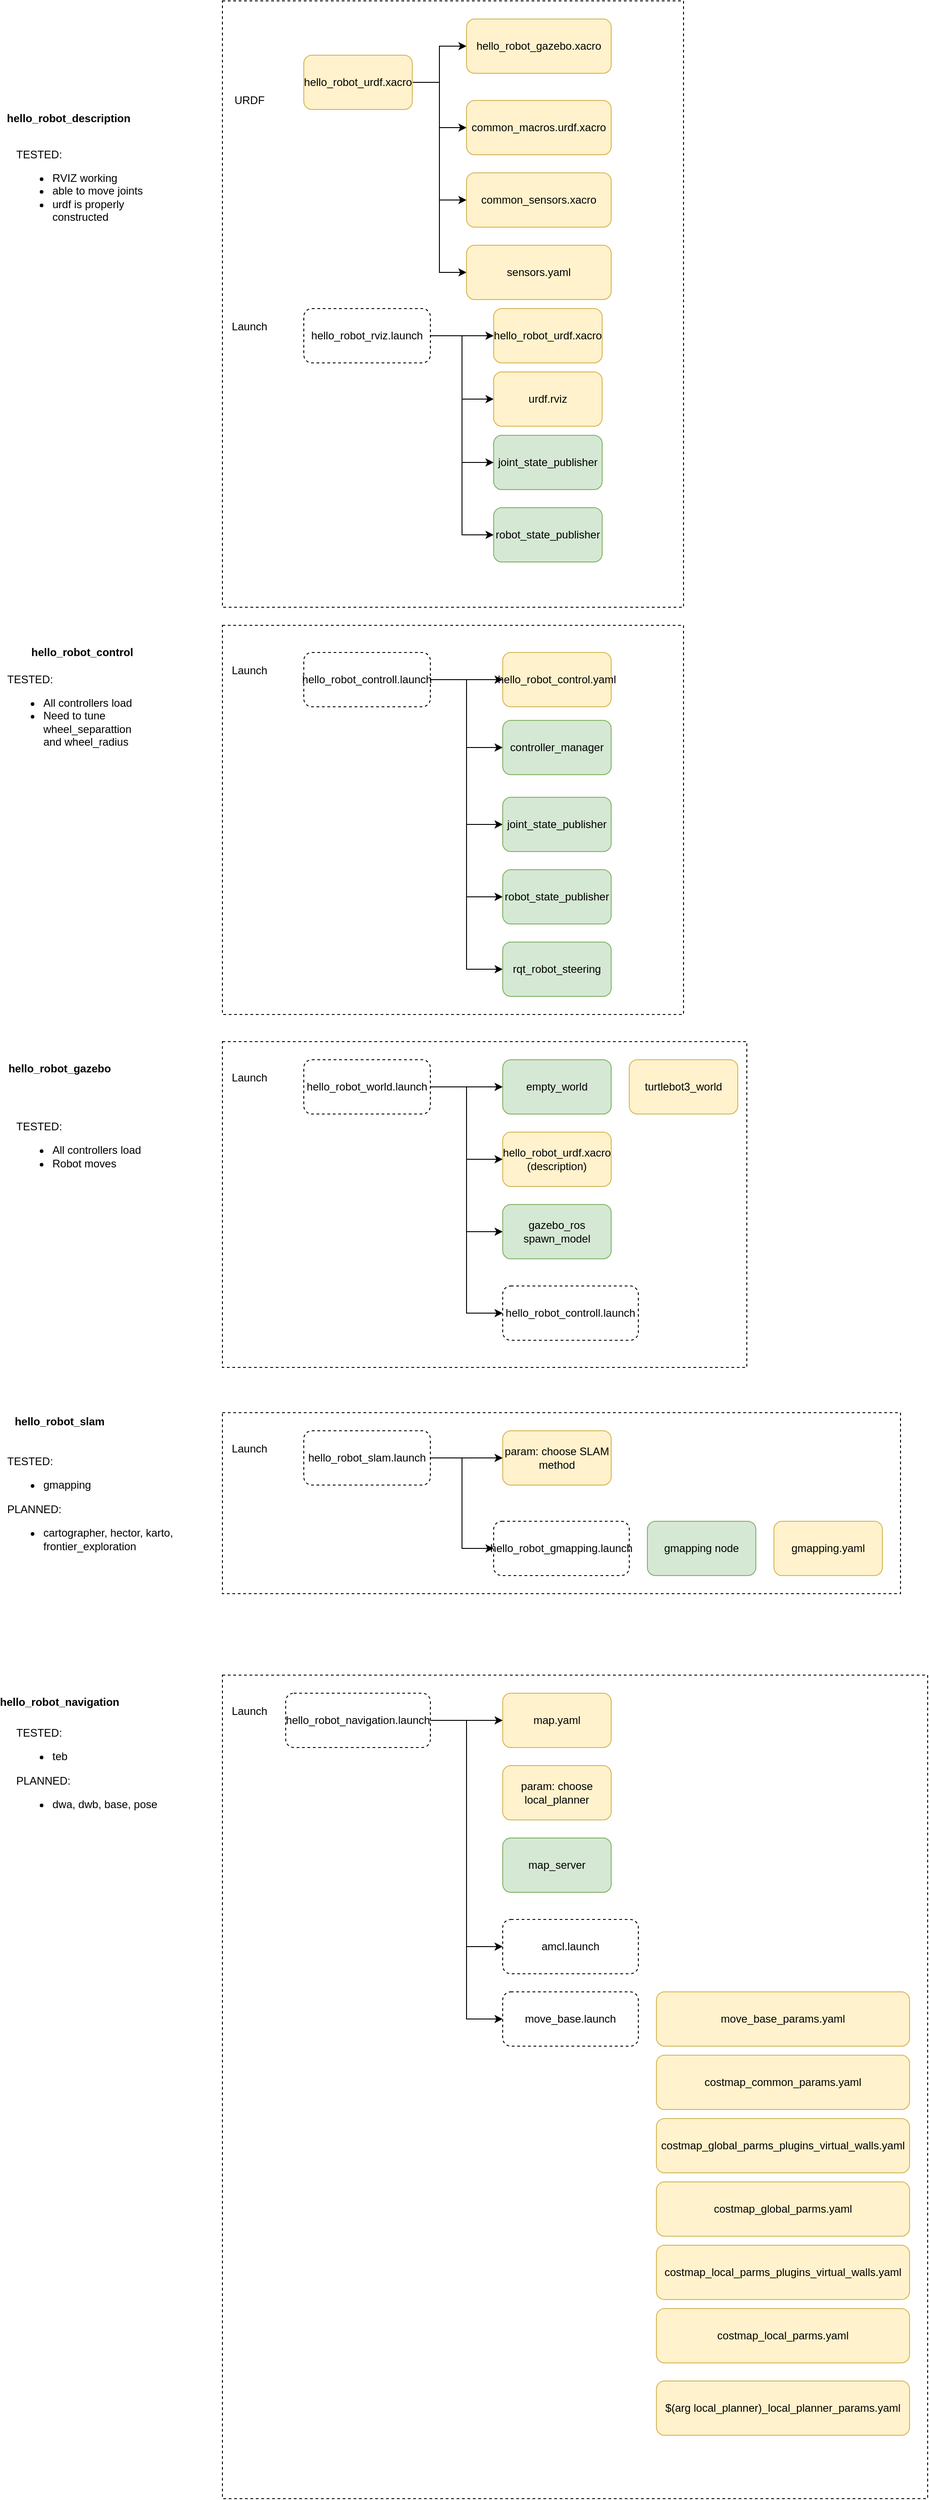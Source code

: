 <mxfile version="14.4.3" type="github">
  <diagram id="GddCDM5jnQ_dlsErp8QU" name="Page-1">
    <mxGraphModel dx="1955" dy="1845" grid="1" gridSize="10" guides="1" tooltips="1" connect="1" arrows="1" fold="1" page="1" pageScale="1" pageWidth="850" pageHeight="1100" math="0" shadow="0">
      <root>
        <mxCell id="0" />
        <mxCell id="1" parent="0" />
        <mxCell id="RTTls062UUNZIikZmeOY-21" value="" style="rounded=0;whiteSpace=wrap;html=1;fillColor=none;dashed=1;" parent="1" vertex="1">
          <mxGeometry x="260" y="20" width="510" height="670" as="geometry" />
        </mxCell>
        <mxCell id="RTTls062UUNZIikZmeOY-4" style="edgeStyle=orthogonalEdgeStyle;rounded=0;orthogonalLoop=1;jettySize=auto;html=1;exitX=1;exitY=0.5;exitDx=0;exitDy=0;entryX=0;entryY=0.5;entryDx=0;entryDy=0;" parent="1" source="RTTls062UUNZIikZmeOY-1" target="RTTls062UUNZIikZmeOY-3" edge="1">
          <mxGeometry relative="1" as="geometry" />
        </mxCell>
        <mxCell id="RTTls062UUNZIikZmeOY-6" style="edgeStyle=orthogonalEdgeStyle;rounded=0;orthogonalLoop=1;jettySize=auto;html=1;exitX=1;exitY=0.5;exitDx=0;exitDy=0;entryX=0;entryY=0.5;entryDx=0;entryDy=0;" parent="1" source="RTTls062UUNZIikZmeOY-1" target="RTTls062UUNZIikZmeOY-5" edge="1">
          <mxGeometry relative="1" as="geometry" />
        </mxCell>
        <mxCell id="RTTls062UUNZIikZmeOY-16" style="edgeStyle=orthogonalEdgeStyle;rounded=0;orthogonalLoop=1;jettySize=auto;html=1;exitX=1;exitY=0.5;exitDx=0;exitDy=0;entryX=0;entryY=0.5;entryDx=0;entryDy=0;" parent="1" source="RTTls062UUNZIikZmeOY-1" target="RTTls062UUNZIikZmeOY-7" edge="1">
          <mxGeometry relative="1" as="geometry" />
        </mxCell>
        <mxCell id="RTTls062UUNZIikZmeOY-17" style="edgeStyle=orthogonalEdgeStyle;rounded=0;orthogonalLoop=1;jettySize=auto;html=1;exitX=1;exitY=0.5;exitDx=0;exitDy=0;entryX=0;entryY=0.5;entryDx=0;entryDy=0;" parent="1" source="RTTls062UUNZIikZmeOY-1" target="RTTls062UUNZIikZmeOY-15" edge="1">
          <mxGeometry relative="1" as="geometry" />
        </mxCell>
        <mxCell id="RTTls062UUNZIikZmeOY-1" value="hello_robot_urdf.xacro" style="rounded=1;whiteSpace=wrap;html=1;fillColor=#fff2cc;strokeColor=#d6b656;" parent="1" vertex="1">
          <mxGeometry x="350" y="80" width="120" height="60" as="geometry" />
        </mxCell>
        <mxCell id="RTTls062UUNZIikZmeOY-3" value="&lt;div&gt;hello_robot_gazebo.xacro&lt;/div&gt;" style="rounded=1;whiteSpace=wrap;html=1;fillColor=#fff2cc;strokeColor=#d6b656;" parent="1" vertex="1">
          <mxGeometry x="530" y="40" width="160" height="60" as="geometry" />
        </mxCell>
        <mxCell id="RTTls062UUNZIikZmeOY-5" value="common_macros.urdf.xacro" style="rounded=1;whiteSpace=wrap;html=1;fillColor=#fff2cc;strokeColor=#d6b656;" parent="1" vertex="1">
          <mxGeometry x="530" y="130" width="160" height="60" as="geometry" />
        </mxCell>
        <mxCell id="RTTls062UUNZIikZmeOY-7" value="common_sensors.xacro" style="rounded=1;whiteSpace=wrap;html=1;fillColor=#fff2cc;strokeColor=#d6b656;" parent="1" vertex="1">
          <mxGeometry x="530" y="210" width="160" height="60" as="geometry" />
        </mxCell>
        <mxCell id="RTTls062UUNZIikZmeOY-9" value="hello_robot_description" style="text;html=1;strokeColor=none;fillColor=none;align=center;verticalAlign=middle;whiteSpace=wrap;rounded=0;dashed=1;fontStyle=1" parent="1" vertex="1">
          <mxGeometry x="70" y="140" width="40" height="20" as="geometry" />
        </mxCell>
        <mxCell id="RTTls062UUNZIikZmeOY-10" value="Launch" style="text;html=1;strokeColor=none;fillColor=none;align=center;verticalAlign=middle;whiteSpace=wrap;rounded=0;dashed=1;" parent="1" vertex="1">
          <mxGeometry x="270" y="370" width="40" height="20" as="geometry" />
        </mxCell>
        <mxCell id="RTTls062UUNZIikZmeOY-11" value="URDF" style="text;html=1;strokeColor=none;fillColor=none;align=center;verticalAlign=middle;whiteSpace=wrap;rounded=0;dashed=1;" parent="1" vertex="1">
          <mxGeometry x="270" y="120" width="40" height="20" as="geometry" />
        </mxCell>
        <mxCell id="RTTls062UUNZIikZmeOY-44" style="edgeStyle=orthogonalEdgeStyle;rounded=0;orthogonalLoop=1;jettySize=auto;html=1;exitX=1;exitY=0.5;exitDx=0;exitDy=0;entryX=0;entryY=0.5;entryDx=0;entryDy=0;" parent="1" source="RTTls062UUNZIikZmeOY-13" target="RTTls062UUNZIikZmeOY-37" edge="1">
          <mxGeometry relative="1" as="geometry" />
        </mxCell>
        <mxCell id="RTTls062UUNZIikZmeOY-45" style="edgeStyle=orthogonalEdgeStyle;rounded=0;orthogonalLoop=1;jettySize=auto;html=1;exitX=1;exitY=0.5;exitDx=0;exitDy=0;entryX=0;entryY=0.5;entryDx=0;entryDy=0;" parent="1" source="RTTls062UUNZIikZmeOY-13" target="RTTls062UUNZIikZmeOY-38" edge="1">
          <mxGeometry relative="1" as="geometry" />
        </mxCell>
        <mxCell id="RTTls062UUNZIikZmeOY-46" style="edgeStyle=orthogonalEdgeStyle;rounded=0;orthogonalLoop=1;jettySize=auto;html=1;exitX=1;exitY=0.5;exitDx=0;exitDy=0;entryX=0;entryY=0.5;entryDx=0;entryDy=0;" parent="1" source="RTTls062UUNZIikZmeOY-13" target="RTTls062UUNZIikZmeOY-39" edge="1">
          <mxGeometry relative="1" as="geometry" />
        </mxCell>
        <mxCell id="RTTls062UUNZIikZmeOY-47" style="edgeStyle=orthogonalEdgeStyle;rounded=0;orthogonalLoop=1;jettySize=auto;html=1;exitX=1;exitY=0.5;exitDx=0;exitDy=0;entryX=0;entryY=0.5;entryDx=0;entryDy=0;" parent="1" source="RTTls062UUNZIikZmeOY-13" target="RTTls062UUNZIikZmeOY-40" edge="1">
          <mxGeometry relative="1" as="geometry" />
        </mxCell>
        <mxCell id="RTTls062UUNZIikZmeOY-13" value="hello_robot_rviz.launch" style="rounded=1;whiteSpace=wrap;html=1;dashed=1;fillColor=none;" parent="1" vertex="1">
          <mxGeometry x="350" y="360" width="140" height="60" as="geometry" />
        </mxCell>
        <mxCell id="RTTls062UUNZIikZmeOY-14" value="&lt;div&gt;TESTED:&amp;nbsp;&lt;/div&gt;&lt;ul&gt;&lt;li&gt;RVIZ working&lt;/li&gt;&lt;li&gt;able to move joints&lt;/li&gt;&lt;li&gt;urdf is properly constructed&lt;br&gt;&lt;/li&gt;&lt;/ul&gt;" style="text;html=1;strokeColor=none;fillColor=none;align=left;verticalAlign=middle;whiteSpace=wrap;rounded=0;dashed=1;" parent="1" vertex="1">
          <mxGeometry x="30" y="210" width="150" height="40" as="geometry" />
        </mxCell>
        <mxCell id="RTTls062UUNZIikZmeOY-15" value="sensors.yaml" style="rounded=1;whiteSpace=wrap;html=1;fillColor=#fff2cc;strokeColor=#d6b656;" parent="1" vertex="1">
          <mxGeometry x="530" y="290" width="160" height="60" as="geometry" />
        </mxCell>
        <mxCell id="RTTls062UUNZIikZmeOY-18" value="hello_robot_control" style="text;html=1;strokeColor=none;fillColor=none;align=center;verticalAlign=middle;whiteSpace=wrap;rounded=0;dashed=1;fontStyle=1" parent="1" vertex="1">
          <mxGeometry x="85" y="730" width="40" height="20" as="geometry" />
        </mxCell>
        <mxCell id="RTTls062UUNZIikZmeOY-22" value="" style="rounded=0;whiteSpace=wrap;html=1;fillColor=none;dashed=1;" parent="1" vertex="1">
          <mxGeometry x="260" y="710" width="510" height="430" as="geometry" />
        </mxCell>
        <mxCell id="RTTls062UUNZIikZmeOY-27" value="hello_robot_control.yaml" style="rounded=1;whiteSpace=wrap;html=1;fillColor=#fff2cc;strokeColor=#d6b656;" parent="1" vertex="1">
          <mxGeometry x="570" y="740" width="120" height="60" as="geometry" />
        </mxCell>
        <mxCell id="RTTls062UUNZIikZmeOY-28" value="Launch" style="text;html=1;strokeColor=none;fillColor=none;align=center;verticalAlign=middle;whiteSpace=wrap;rounded=0;dashed=1;" parent="1" vertex="1">
          <mxGeometry x="270" y="750" width="40" height="20" as="geometry" />
        </mxCell>
        <mxCell id="RTTls062UUNZIikZmeOY-33" style="edgeStyle=orthogonalEdgeStyle;rounded=0;orthogonalLoop=1;jettySize=auto;html=1;exitX=1;exitY=0.5;exitDx=0;exitDy=0;entryX=0;entryY=0.5;entryDx=0;entryDy=0;" parent="1" source="RTTls062UUNZIikZmeOY-29" target="RTTls062UUNZIikZmeOY-27" edge="1">
          <mxGeometry relative="1" as="geometry" />
        </mxCell>
        <mxCell id="RTTls062UUNZIikZmeOY-34" style="edgeStyle=orthogonalEdgeStyle;rounded=0;orthogonalLoop=1;jettySize=auto;html=1;exitX=1;exitY=0.5;exitDx=0;exitDy=0;entryX=0;entryY=0.5;entryDx=0;entryDy=0;" parent="1" source="RTTls062UUNZIikZmeOY-29" target="RTTls062UUNZIikZmeOY-30" edge="1">
          <mxGeometry relative="1" as="geometry" />
        </mxCell>
        <mxCell id="RTTls062UUNZIikZmeOY-35" style="edgeStyle=orthogonalEdgeStyle;rounded=0;orthogonalLoop=1;jettySize=auto;html=1;exitX=1;exitY=0.5;exitDx=0;exitDy=0;entryX=0;entryY=0.5;entryDx=0;entryDy=0;" parent="1" source="RTTls062UUNZIikZmeOY-29" target="RTTls062UUNZIikZmeOY-31" edge="1">
          <mxGeometry relative="1" as="geometry" />
        </mxCell>
        <mxCell id="RTTls062UUNZIikZmeOY-36" style="edgeStyle=orthogonalEdgeStyle;rounded=0;orthogonalLoop=1;jettySize=auto;html=1;exitX=1;exitY=0.5;exitDx=0;exitDy=0;entryX=0;entryY=0.5;entryDx=0;entryDy=0;" parent="1" source="RTTls062UUNZIikZmeOY-29" target="RTTls062UUNZIikZmeOY-32" edge="1">
          <mxGeometry relative="1" as="geometry" />
        </mxCell>
        <mxCell id="RTTls062UUNZIikZmeOY-43" style="edgeStyle=orthogonalEdgeStyle;rounded=0;orthogonalLoop=1;jettySize=auto;html=1;exitX=1;exitY=0.5;exitDx=0;exitDy=0;entryX=0;entryY=0.5;entryDx=0;entryDy=0;" parent="1" source="RTTls062UUNZIikZmeOY-29" target="RTTls062UUNZIikZmeOY-42" edge="1">
          <mxGeometry relative="1" as="geometry" />
        </mxCell>
        <mxCell id="RTTls062UUNZIikZmeOY-29" value="hello_robot_controll.launch" style="rounded=1;whiteSpace=wrap;html=1;dashed=1;fillColor=none;" parent="1" vertex="1">
          <mxGeometry x="350" y="740" width="140" height="60" as="geometry" />
        </mxCell>
        <mxCell id="RTTls062UUNZIikZmeOY-30" value="controller_manager" style="rounded=1;whiteSpace=wrap;html=1;fillColor=#d5e8d4;strokeColor=#82b366;" parent="1" vertex="1">
          <mxGeometry x="570" y="815" width="120" height="60" as="geometry" />
        </mxCell>
        <mxCell id="RTTls062UUNZIikZmeOY-31" value="joint_state_publisher" style="rounded=1;whiteSpace=wrap;html=1;fillColor=#d5e8d4;strokeColor=#82b366;" parent="1" vertex="1">
          <mxGeometry x="570" y="900" width="120" height="60" as="geometry" />
        </mxCell>
        <mxCell id="RTTls062UUNZIikZmeOY-32" value="rqt_robot_steering" style="rounded=1;whiteSpace=wrap;html=1;fillColor=#d5e8d4;strokeColor=#82b366;" parent="1" vertex="1">
          <mxGeometry x="570" y="1060" width="120" height="60" as="geometry" />
        </mxCell>
        <mxCell id="RTTls062UUNZIikZmeOY-37" value="hello_robot_urdf.xacro" style="rounded=1;whiteSpace=wrap;html=1;fillColor=#fff2cc;strokeColor=#d6b656;" parent="1" vertex="1">
          <mxGeometry x="560" y="360" width="120" height="60" as="geometry" />
        </mxCell>
        <mxCell id="RTTls062UUNZIikZmeOY-38" value="urdf.rviz" style="rounded=1;whiteSpace=wrap;html=1;fillColor=#fff2cc;strokeColor=#d6b656;" parent="1" vertex="1">
          <mxGeometry x="560" y="430" width="120" height="60" as="geometry" />
        </mxCell>
        <mxCell id="RTTls062UUNZIikZmeOY-39" value="joint_state_publisher" style="rounded=1;whiteSpace=wrap;html=1;fillColor=#d5e8d4;strokeColor=#82b366;" parent="1" vertex="1">
          <mxGeometry x="560" y="500" width="120" height="60" as="geometry" />
        </mxCell>
        <mxCell id="RTTls062UUNZIikZmeOY-40" value="robot_state_publisher" style="rounded=1;whiteSpace=wrap;html=1;fillColor=#d5e8d4;strokeColor=#82b366;" parent="1" vertex="1">
          <mxGeometry x="560" y="580" width="120" height="60" as="geometry" />
        </mxCell>
        <mxCell id="RTTls062UUNZIikZmeOY-42" value="robot_state_publisher" style="rounded=1;whiteSpace=wrap;html=1;fillColor=#d5e8d4;strokeColor=#82b366;" parent="1" vertex="1">
          <mxGeometry x="570" y="980" width="120" height="60" as="geometry" />
        </mxCell>
        <mxCell id="RTTls062UUNZIikZmeOY-48" value="&lt;div&gt;TESTED:&amp;nbsp;&lt;/div&gt;&lt;ul&gt;&lt;li&gt;All controllers load&lt;/li&gt;&lt;li&gt;Need to tune wheel_separattion and wheel_radius&lt;br&gt;&lt;/li&gt;&lt;/ul&gt;" style="text;html=1;strokeColor=none;fillColor=none;align=left;verticalAlign=middle;whiteSpace=wrap;rounded=0;dashed=1;" parent="1" vertex="1">
          <mxGeometry x="20" y="790" width="150" height="40" as="geometry" />
        </mxCell>
        <mxCell id="RTTls062UUNZIikZmeOY-49" value="" style="rounded=0;whiteSpace=wrap;html=1;fillColor=none;dashed=1;" parent="1" vertex="1">
          <mxGeometry x="260" y="1170" width="580" height="360" as="geometry" />
        </mxCell>
        <mxCell id="RTTls062UUNZIikZmeOY-50" value="hello_robot_gazebo" style="text;html=1;strokeColor=none;fillColor=none;align=center;verticalAlign=middle;whiteSpace=wrap;rounded=0;dashed=1;fontStyle=1" parent="1" vertex="1">
          <mxGeometry x="60" y="1190" width="40" height="20" as="geometry" />
        </mxCell>
        <mxCell id="RTTls062UUNZIikZmeOY-51" value="empty_world" style="rounded=1;whiteSpace=wrap;html=1;fillColor=#d5e8d4;strokeColor=#82b366;" parent="1" vertex="1">
          <mxGeometry x="570" y="1190" width="120" height="60" as="geometry" />
        </mxCell>
        <mxCell id="RTTls062UUNZIikZmeOY-52" value="Launch" style="text;html=1;strokeColor=none;fillColor=none;align=center;verticalAlign=middle;whiteSpace=wrap;rounded=0;dashed=1;" parent="1" vertex="1">
          <mxGeometry x="270" y="1200" width="40" height="20" as="geometry" />
        </mxCell>
        <mxCell id="RTTls062UUNZIikZmeOY-58" style="edgeStyle=orthogonalEdgeStyle;rounded=0;orthogonalLoop=1;jettySize=auto;html=1;exitX=1;exitY=0.5;exitDx=0;exitDy=0;entryX=0;entryY=0.5;entryDx=0;entryDy=0;" parent="1" source="RTTls062UUNZIikZmeOY-53" target="RTTls062UUNZIikZmeOY-51" edge="1">
          <mxGeometry relative="1" as="geometry" />
        </mxCell>
        <mxCell id="RTTls062UUNZIikZmeOY-59" style="edgeStyle=orthogonalEdgeStyle;rounded=0;orthogonalLoop=1;jettySize=auto;html=1;exitX=1;exitY=0.5;exitDx=0;exitDy=0;entryX=0;entryY=0.5;entryDx=0;entryDy=0;" parent="1" source="RTTls062UUNZIikZmeOY-53" target="RTTls062UUNZIikZmeOY-55" edge="1">
          <mxGeometry relative="1" as="geometry" />
        </mxCell>
        <mxCell id="RTTls062UUNZIikZmeOY-60" style="edgeStyle=orthogonalEdgeStyle;rounded=0;orthogonalLoop=1;jettySize=auto;html=1;exitX=1;exitY=0.5;exitDx=0;exitDy=0;entryX=0;entryY=0.5;entryDx=0;entryDy=0;" parent="1" source="RTTls062UUNZIikZmeOY-53" target="RTTls062UUNZIikZmeOY-56" edge="1">
          <mxGeometry relative="1" as="geometry" />
        </mxCell>
        <mxCell id="RTTls062UUNZIikZmeOY-61" style="edgeStyle=orthogonalEdgeStyle;rounded=0;orthogonalLoop=1;jettySize=auto;html=1;exitX=1;exitY=0.5;exitDx=0;exitDy=0;entryX=0;entryY=0.5;entryDx=0;entryDy=0;" parent="1" source="RTTls062UUNZIikZmeOY-53" target="RTTls062UUNZIikZmeOY-57" edge="1">
          <mxGeometry relative="1" as="geometry" />
        </mxCell>
        <mxCell id="RTTls062UUNZIikZmeOY-53" value="hello_robot_world.launch" style="rounded=1;whiteSpace=wrap;html=1;dashed=1;fillColor=none;" parent="1" vertex="1">
          <mxGeometry x="350" y="1190" width="140" height="60" as="geometry" />
        </mxCell>
        <mxCell id="RTTls062UUNZIikZmeOY-54" value="turtlebot3_world" style="rounded=1;whiteSpace=wrap;html=1;fillColor=#fff2cc;strokeColor=#d6b656;" parent="1" vertex="1">
          <mxGeometry x="710" y="1190" width="120" height="60" as="geometry" />
        </mxCell>
        <mxCell id="RTTls062UUNZIikZmeOY-55" value="&lt;div&gt;hello_robot_urdf.xacro&lt;/div&gt;&lt;div&gt;(description)&lt;br&gt;&lt;/div&gt;" style="rounded=1;whiteSpace=wrap;html=1;fillColor=#fff2cc;strokeColor=#d6b656;" parent="1" vertex="1">
          <mxGeometry x="570" y="1270" width="120" height="60" as="geometry" />
        </mxCell>
        <mxCell id="RTTls062UUNZIikZmeOY-56" value="&lt;div&gt;gazebo_ros&lt;/div&gt;&lt;div&gt;spawn_model&lt;br&gt;&lt;/div&gt;" style="rounded=1;whiteSpace=wrap;html=1;fillColor=#d5e8d4;strokeColor=#82b366;" parent="1" vertex="1">
          <mxGeometry x="570" y="1350" width="120" height="60" as="geometry" />
        </mxCell>
        <mxCell id="RTTls062UUNZIikZmeOY-57" value="hello_robot_controll.launch" style="rounded=1;whiteSpace=wrap;html=1;dashed=1;fillColor=none;" parent="1" vertex="1">
          <mxGeometry x="570" y="1440" width="150" height="60" as="geometry" />
        </mxCell>
        <mxCell id="RTTls062UUNZIikZmeOY-62" value="&lt;div&gt;TESTED:&amp;nbsp;&lt;/div&gt;&lt;ul&gt;&lt;li&gt;All controllers load&lt;/li&gt;&lt;li&gt;Robot moves&lt;br&gt;&lt;/li&gt;&lt;/ul&gt;" style="text;html=1;strokeColor=none;fillColor=none;align=left;verticalAlign=middle;whiteSpace=wrap;rounded=0;dashed=1;" parent="1" vertex="1">
          <mxGeometry x="30" y="1270" width="150" height="40" as="geometry" />
        </mxCell>
        <mxCell id="2VLYK9iJB_CVEa1N4kmO-1" value="hello_robot_slam" style="text;html=1;strokeColor=none;fillColor=none;align=center;verticalAlign=middle;whiteSpace=wrap;rounded=0;dashed=1;fontStyle=1" vertex="1" parent="1">
          <mxGeometry x="60" y="1580" width="40" height="20" as="geometry" />
        </mxCell>
        <mxCell id="2VLYK9iJB_CVEa1N4kmO-2" value="hello_robot_navigation" style="text;html=1;strokeColor=none;fillColor=none;align=center;verticalAlign=middle;whiteSpace=wrap;rounded=0;dashed=1;fontStyle=1" vertex="1" parent="1">
          <mxGeometry x="60" y="1890" width="40" height="20" as="geometry" />
        </mxCell>
        <mxCell id="2VLYK9iJB_CVEa1N4kmO-3" value="" style="rounded=0;whiteSpace=wrap;html=1;fillColor=none;dashed=1;" vertex="1" parent="1">
          <mxGeometry x="260" y="1580" width="750" height="200" as="geometry" />
        </mxCell>
        <mxCell id="2VLYK9iJB_CVEa1N4kmO-4" value="param: choose SLAM method" style="rounded=1;whiteSpace=wrap;html=1;fillColor=#fff2cc;strokeColor=#d6b656;" vertex="1" parent="1">
          <mxGeometry x="570" y="1600" width="120" height="60" as="geometry" />
        </mxCell>
        <mxCell id="2VLYK9iJB_CVEa1N4kmO-5" value="Launch" style="text;html=1;strokeColor=none;fillColor=none;align=center;verticalAlign=middle;whiteSpace=wrap;rounded=0;dashed=1;" vertex="1" parent="1">
          <mxGeometry x="270" y="1610" width="40" height="20" as="geometry" />
        </mxCell>
        <mxCell id="2VLYK9iJB_CVEa1N4kmO-6" style="edgeStyle=orthogonalEdgeStyle;rounded=0;orthogonalLoop=1;jettySize=auto;html=1;exitX=1;exitY=0.5;exitDx=0;exitDy=0;entryX=0;entryY=0.5;entryDx=0;entryDy=0;" edge="1" parent="1" source="2VLYK9iJB_CVEa1N4kmO-10" target="2VLYK9iJB_CVEa1N4kmO-4">
          <mxGeometry relative="1" as="geometry" />
        </mxCell>
        <mxCell id="2VLYK9iJB_CVEa1N4kmO-9" style="edgeStyle=orthogonalEdgeStyle;rounded=0;orthogonalLoop=1;jettySize=auto;html=1;exitX=1;exitY=0.5;exitDx=0;exitDy=0;entryX=0;entryY=0.5;entryDx=0;entryDy=0;" edge="1" parent="1" source="2VLYK9iJB_CVEa1N4kmO-10" target="2VLYK9iJB_CVEa1N4kmO-14">
          <mxGeometry relative="1" as="geometry" />
        </mxCell>
        <mxCell id="2VLYK9iJB_CVEa1N4kmO-10" value="hello_robot_slam.launch" style="rounded=1;whiteSpace=wrap;html=1;dashed=1;fillColor=none;" vertex="1" parent="1">
          <mxGeometry x="350" y="1600" width="140" height="60" as="geometry" />
        </mxCell>
        <mxCell id="2VLYK9iJB_CVEa1N4kmO-14" value="hello_robot_gmapping.launch" style="rounded=1;whiteSpace=wrap;html=1;dashed=1;fillColor=none;" vertex="1" parent="1">
          <mxGeometry x="560" y="1700" width="150" height="60" as="geometry" />
        </mxCell>
        <mxCell id="2VLYK9iJB_CVEa1N4kmO-15" value="&lt;div&gt;gmapping node&lt;/div&gt;" style="rounded=1;whiteSpace=wrap;html=1;fillColor=#d5e8d4;strokeColor=#82b366;" vertex="1" parent="1">
          <mxGeometry x="730" y="1700" width="120" height="60" as="geometry" />
        </mxCell>
        <mxCell id="2VLYK9iJB_CVEa1N4kmO-16" value="gmapping.yaml" style="rounded=1;whiteSpace=wrap;html=1;fillColor=#fff2cc;strokeColor=#d6b656;" vertex="1" parent="1">
          <mxGeometry x="870" y="1700" width="120" height="60" as="geometry" />
        </mxCell>
        <mxCell id="2VLYK9iJB_CVEa1N4kmO-18" value="TESTED:&lt;br&gt;&lt;ul&gt;&lt;li&gt;gmapping&lt;/li&gt;&lt;/ul&gt;PLANNED: &lt;br&gt;&lt;ul&gt;&lt;li&gt;cartographer, hector, karto, frontier_exploration&lt;/li&gt;&lt;/ul&gt;" style="text;whiteSpace=wrap;html=1;" vertex="1" parent="1">
          <mxGeometry x="20" y="1620" width="240" height="30" as="geometry" />
        </mxCell>
        <mxCell id="2VLYK9iJB_CVEa1N4kmO-19" value="" style="rounded=0;whiteSpace=wrap;html=1;fillColor=none;dashed=1;" vertex="1" parent="1">
          <mxGeometry x="260" y="1870" width="780" height="910" as="geometry" />
        </mxCell>
        <mxCell id="2VLYK9iJB_CVEa1N4kmO-20" value="map.yaml" style="rounded=1;whiteSpace=wrap;html=1;fillColor=#fff2cc;strokeColor=#d6b656;" vertex="1" parent="1">
          <mxGeometry x="570" y="1890" width="120" height="60" as="geometry" />
        </mxCell>
        <mxCell id="2VLYK9iJB_CVEa1N4kmO-21" value="Launch" style="text;html=1;strokeColor=none;fillColor=none;align=center;verticalAlign=middle;whiteSpace=wrap;rounded=0;dashed=1;" vertex="1" parent="1">
          <mxGeometry x="270" y="1900" width="40" height="20" as="geometry" />
        </mxCell>
        <mxCell id="2VLYK9iJB_CVEa1N4kmO-22" style="edgeStyle=orthogonalEdgeStyle;rounded=0;orthogonalLoop=1;jettySize=auto;html=1;exitX=1;exitY=0.5;exitDx=0;exitDy=0;entryX=0;entryY=0.5;entryDx=0;entryDy=0;" edge="1" parent="1" source="2VLYK9iJB_CVEa1N4kmO-24" target="2VLYK9iJB_CVEa1N4kmO-20">
          <mxGeometry relative="1" as="geometry" />
        </mxCell>
        <mxCell id="2VLYK9iJB_CVEa1N4kmO-23" style="edgeStyle=orthogonalEdgeStyle;rounded=0;orthogonalLoop=1;jettySize=auto;html=1;exitX=1;exitY=0.5;exitDx=0;exitDy=0;entryX=0;entryY=0.5;entryDx=0;entryDy=0;" edge="1" parent="1" source="2VLYK9iJB_CVEa1N4kmO-24" target="2VLYK9iJB_CVEa1N4kmO-25">
          <mxGeometry relative="1" as="geometry" />
        </mxCell>
        <mxCell id="2VLYK9iJB_CVEa1N4kmO-31" style="edgeStyle=orthogonalEdgeStyle;rounded=0;orthogonalLoop=1;jettySize=auto;html=1;exitX=1;exitY=0.5;exitDx=0;exitDy=0;entryX=0;entryY=0.5;entryDx=0;entryDy=0;" edge="1" parent="1" source="2VLYK9iJB_CVEa1N4kmO-24" target="2VLYK9iJB_CVEa1N4kmO-30">
          <mxGeometry relative="1" as="geometry" />
        </mxCell>
        <mxCell id="2VLYK9iJB_CVEa1N4kmO-24" value="hello_robot_navigation.launch" style="rounded=1;whiteSpace=wrap;html=1;dashed=1;fillColor=none;" vertex="1" parent="1">
          <mxGeometry x="330" y="1890" width="160" height="60" as="geometry" />
        </mxCell>
        <mxCell id="2VLYK9iJB_CVEa1N4kmO-25" value="move_base.launch" style="rounded=1;whiteSpace=wrap;html=1;dashed=1;fillColor=none;" vertex="1" parent="1">
          <mxGeometry x="570" y="2220" width="150" height="60" as="geometry" />
        </mxCell>
        <mxCell id="2VLYK9iJB_CVEa1N4kmO-26" value="&lt;div&gt;map_server&lt;/div&gt;" style="rounded=1;whiteSpace=wrap;html=1;fillColor=#d5e8d4;strokeColor=#82b366;" vertex="1" parent="1">
          <mxGeometry x="570" y="2050" width="120" height="60" as="geometry" />
        </mxCell>
        <mxCell id="2VLYK9iJB_CVEa1N4kmO-29" value="param: choose local_planner" style="rounded=1;whiteSpace=wrap;html=1;fillColor=#fff2cc;strokeColor=#d6b656;" vertex="1" parent="1">
          <mxGeometry x="570" y="1970" width="120" height="60" as="geometry" />
        </mxCell>
        <mxCell id="2VLYK9iJB_CVEa1N4kmO-30" value="amcl.launch" style="rounded=1;whiteSpace=wrap;html=1;dashed=1;fillColor=none;" vertex="1" parent="1">
          <mxGeometry x="570" y="2140" width="150" height="60" as="geometry" />
        </mxCell>
        <mxCell id="2VLYK9iJB_CVEa1N4kmO-32" value="costmap_global_parms_plugins_virtual_walls.yaml" style="rounded=1;whiteSpace=wrap;html=1;fillColor=#fff2cc;strokeColor=#d6b656;" vertex="1" parent="1">
          <mxGeometry x="740" y="2360" width="280" height="60" as="geometry" />
        </mxCell>
        <mxCell id="2VLYK9iJB_CVEa1N4kmO-33" value="costmap_global_parms.yaml" style="rounded=1;whiteSpace=wrap;html=1;fillColor=#fff2cc;strokeColor=#d6b656;" vertex="1" parent="1">
          <mxGeometry x="740" y="2430" width="280" height="60" as="geometry" />
        </mxCell>
        <mxCell id="2VLYK9iJB_CVEa1N4kmO-34" value="costmap_local_parms.yaml" style="rounded=1;whiteSpace=wrap;html=1;fillColor=#fff2cc;strokeColor=#d6b656;" vertex="1" parent="1">
          <mxGeometry x="740" y="2570" width="280" height="60" as="geometry" />
        </mxCell>
        <mxCell id="2VLYK9iJB_CVEa1N4kmO-35" value="costmap_local_parms_plugins_virtual_walls.yaml" style="rounded=1;whiteSpace=wrap;html=1;fillColor=#fff2cc;strokeColor=#d6b656;" vertex="1" parent="1">
          <mxGeometry x="740" y="2500" width="280" height="60" as="geometry" />
        </mxCell>
        <mxCell id="2VLYK9iJB_CVEa1N4kmO-36" value="costmap_common_params.yaml" style="rounded=1;whiteSpace=wrap;html=1;fillColor=#fff2cc;strokeColor=#d6b656;" vertex="1" parent="1">
          <mxGeometry x="740" y="2290" width="280" height="60" as="geometry" />
        </mxCell>
        <mxCell id="2VLYK9iJB_CVEa1N4kmO-37" value="move_base_params.yaml" style="rounded=1;whiteSpace=wrap;html=1;fillColor=#fff2cc;strokeColor=#d6b656;" vertex="1" parent="1">
          <mxGeometry x="740" y="2220" width="280" height="60" as="geometry" />
        </mxCell>
        <mxCell id="2VLYK9iJB_CVEa1N4kmO-38" value="$(arg local_planner)_local_planner_params.yaml" style="rounded=1;whiteSpace=wrap;html=1;fillColor=#fff2cc;strokeColor=#d6b656;" vertex="1" parent="1">
          <mxGeometry x="740" y="2650" width="280" height="60" as="geometry" />
        </mxCell>
        <mxCell id="2VLYK9iJB_CVEa1N4kmO-39" value="TESTED:&lt;br&gt;&lt;ul&gt;&lt;li&gt;teb&lt;/li&gt;&lt;/ul&gt;PLANNED: &lt;br&gt;&lt;ul&gt;&lt;li&gt;dwa, dwb, base, pose&lt;/li&gt;&lt;/ul&gt;" style="text;whiteSpace=wrap;html=1;" vertex="1" parent="1">
          <mxGeometry x="30" y="1920" width="240" height="30" as="geometry" />
        </mxCell>
      </root>
    </mxGraphModel>
  </diagram>
</mxfile>
